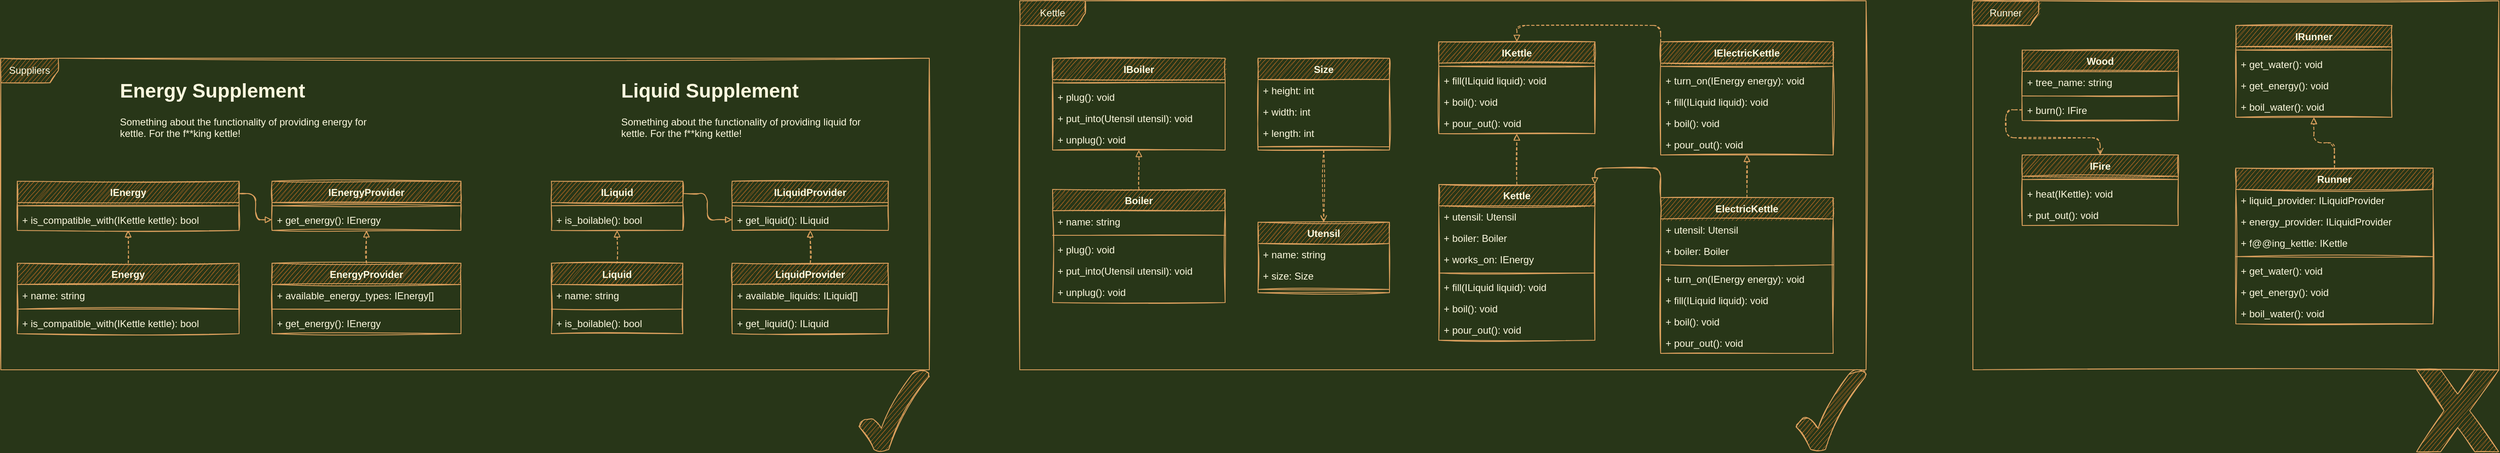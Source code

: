 <mxfile version="13.7.7" type="github">
  <diagram id="9NpFJGLWH6ZSChsD0-8V" name="Page-1">
    <mxGraphModel dx="2118" dy="505" grid="1" gridSize="10" guides="1" tooltips="1" connect="1" arrows="1" fold="1" page="0" pageScale="1" pageWidth="850" pageHeight="1100" background="#283618" math="0" shadow="0">
      <root>
        <mxCell id="0" />
        <mxCell id="1" parent="0" />
        <mxCell id="uak6YHH6Baw2Oy7Iajnl-18" value="Runner" style="shape=umlFrame;whiteSpace=wrap;html=1;strokeColor=#DDA15E;fillColor=#BC6C25;fontColor=#FEFAE0;width=80;height=30;sketch=1;" vertex="1" parent="1">
          <mxGeometry x="1440" y="200" width="640" height="450" as="geometry" />
        </mxCell>
        <mxCell id="uak6YHH6Baw2Oy7Iajnl-14" value="Kettle" style="shape=umlFrame;whiteSpace=wrap;html=1;strokeColor=#DDA15E;fillColor=#BC6C25;fontColor=#FEFAE0;width=80;height=30;sketch=1;" vertex="1" parent="1">
          <mxGeometry x="280" y="200" width="1030" height="450" as="geometry" />
        </mxCell>
        <mxCell id="uak6YHH6Baw2Oy7Iajnl-8" style="edgeStyle=orthogonalEdgeStyle;rounded=1;orthogonalLoop=1;jettySize=auto;html=1;exitX=0.5;exitY=1;exitDx=0;exitDy=0;entryX=0.5;entryY=0;entryDx=0;entryDy=0;strokeColor=#DDA15E;fillColor=#BC6C25;fontColor=#FEFAE0;dashed=1;labelBackgroundColor=#283618;sketch=1;endArrow=open;endFill=0;" edge="1" parent="1" source="nO9a0tfCNYz1xlJ2xIru-18" target="nO9a0tfCNYz1xlJ2xIru-14">
          <mxGeometry relative="1" as="geometry" />
        </mxCell>
        <mxCell id="nO9a0tfCNYz1xlJ2xIru-10" style="edgeStyle=orthogonalEdgeStyle;orthogonalLoop=1;jettySize=auto;html=1;entryX=0.5;entryY=1;entryDx=0;entryDy=0;entryPerimeter=0;dashed=1;endArrow=block;endFill=0;strokeColor=#DDA15E;fontColor=#FEFAE0;labelBackgroundColor=#283618;sketch=1;" parent="1" source="nO9a0tfCNYz1xlJ2xIru-6" target="nO9a0tfCNYz1xlJ2xIru-4" edge="1">
          <mxGeometry relative="1" as="geometry" />
        </mxCell>
        <mxCell id="nO9a0tfCNYz1xlJ2xIru-78" style="edgeStyle=orthogonalEdgeStyle;orthogonalLoop=1;jettySize=auto;html=1;exitX=0;exitY=0;exitDx=0;exitDy=0;entryX=0.5;entryY=0;entryDx=0;entryDy=0;strokeColor=#DDA15E;fillColor=#BC6C25;fontColor=#FEFAE0;endArrow=block;endFill=0;dashed=1;labelBackgroundColor=#283618;sketch=1;" parent="1" source="nO9a0tfCNYz1xlJ2xIru-38" target="nO9a0tfCNYz1xlJ2xIru-33" edge="1">
          <mxGeometry relative="1" as="geometry" />
        </mxCell>
        <mxCell id="nO9a0tfCNYz1xlJ2xIru-79" style="edgeStyle=orthogonalEdgeStyle;orthogonalLoop=1;jettySize=auto;html=1;entryX=0.5;entryY=1;entryDx=0;entryDy=0;dashed=1;endArrow=block;endFill=0;strokeColor=#DDA15E;fillColor=#BC6C25;fontColor=#FEFAE0;labelBackgroundColor=#283618;sketch=1;" parent="1" source="nO9a0tfCNYz1xlJ2xIru-63" target="nO9a0tfCNYz1xlJ2xIru-38" edge="1">
          <mxGeometry relative="1" as="geometry" />
        </mxCell>
        <mxCell id="nO9a0tfCNYz1xlJ2xIru-58" style="edgeStyle=orthogonalEdgeStyle;orthogonalLoop=1;jettySize=auto;html=1;entryX=0.5;entryY=1;entryDx=0;entryDy=0;endArrow=block;endFill=0;dashed=1;strokeColor=#DDA15E;fontColor=#FEFAE0;labelBackgroundColor=#283618;sketch=1;" parent="1" source="nO9a0tfCNYz1xlJ2xIru-50" target="nO9a0tfCNYz1xlJ2xIru-33" edge="1">
          <mxGeometry relative="1" as="geometry" />
        </mxCell>
        <mxCell id="nO9a0tfCNYz1xlJ2xIru-73" style="edgeStyle=orthogonalEdgeStyle;orthogonalLoop=1;jettySize=auto;html=1;exitX=0;exitY=0;exitDx=0;exitDy=0;entryX=1;entryY=0;entryDx=0;entryDy=0;endArrow=block;endFill=0;strokeColor=#DDA15E;fontColor=#FEFAE0;labelBackgroundColor=#283618;sketch=1;" parent="1" source="nO9a0tfCNYz1xlJ2xIru-63" target="nO9a0tfCNYz1xlJ2xIru-50" edge="1">
          <mxGeometry relative="1" as="geometry" />
        </mxCell>
        <mxCell id="uak6YHH6Baw2Oy7Iajnl-15" value="" style="verticalLabelPosition=bottom;verticalAlign=top;html=1;shape=mxgraph.basic.tick;strokeColor=#DDA15E;fillColor=#BC6C25;fontColor=#FEFAE0;sketch=1;" vertex="1" parent="1">
          <mxGeometry x="1225" y="650" width="85" height="100" as="geometry" />
        </mxCell>
        <mxCell id="uak6YHH6Baw2Oy7Iajnl-12" value="Suppliers" style="shape=umlFrame;whiteSpace=wrap;html=1;strokeColor=#DDA15E;fillColor=#BC6C25;fontColor=#FEFAE0;width=70;height=30;sketch=1;" vertex="1" parent="1">
          <mxGeometry x="-960" y="270" width="1130" height="380" as="geometry" />
        </mxCell>
        <mxCell id="hHnyY89mBTedC-fLoXgH-87" value="&lt;h1&gt;Energy Supplement&lt;br&gt;&lt;/h1&gt;&lt;p&gt;Something about the functionality of providing energy for kettle. For the f**king kettle!&lt;br&gt;&lt;/p&gt;" style="text;html=1;strokeColor=none;fillColor=none;spacing=5;spacingTop=-20;whiteSpace=wrap;overflow=hidden;fontColor=#FEFAE0;sketch=1;" parent="1" vertex="1">
          <mxGeometry x="-820" y="290" width="310" height="90" as="geometry" />
        </mxCell>
        <mxCell id="hHnyY89mBTedC-fLoXgH-69" value="IEnergy" style="swimlane;fontStyle=1;align=center;verticalAlign=top;childLayout=stackLayout;horizontal=1;startSize=26;horizontalStack=0;resizeParent=1;resizeParentMax=0;resizeLast=0;collapsible=1;marginBottom=0;fillColor=#BC6C25;strokeColor=#DDA15E;fontColor=#FEFAE0;sketch=1;" parent="1" vertex="1">
          <mxGeometry x="-940" y="420" width="270" height="60" as="geometry" />
        </mxCell>
        <mxCell id="hHnyY89mBTedC-fLoXgH-70" value="" style="line;strokeWidth=1;fillColor=none;align=left;verticalAlign=middle;spacingTop=-1;spacingLeft=3;spacingRight=3;rotatable=0;labelPosition=right;points=[];portConstraint=eastwest;strokeColor=#DDA15E;fontColor=#FEFAE0;labelBackgroundColor=#283618;sketch=1;" parent="hHnyY89mBTedC-fLoXgH-69" vertex="1">
          <mxGeometry y="26" width="270" height="8" as="geometry" />
        </mxCell>
        <mxCell id="hHnyY89mBTedC-fLoXgH-71" value="+ is_compatible_with(IKettle kettle): bool" style="text;strokeColor=none;fillColor=none;align=left;verticalAlign=top;spacingLeft=4;spacingRight=4;overflow=hidden;rotatable=0;points=[[0,0.5],[1,0.5]];portConstraint=eastwest;fontColor=#FEFAE0;sketch=1;" parent="hHnyY89mBTedC-fLoXgH-69" vertex="1">
          <mxGeometry y="34" width="270" height="26" as="geometry" />
        </mxCell>
        <mxCell id="hHnyY89mBTedC-fLoXgH-73" value="IEnergyProvider" style="swimlane;fontStyle=1;align=center;verticalAlign=top;childLayout=stackLayout;horizontal=1;startSize=26;horizontalStack=0;resizeParent=1;resizeParentMax=0;resizeLast=0;collapsible=1;marginBottom=0;fillColor=#BC6C25;strokeColor=#DDA15E;fontColor=#FEFAE0;sketch=1;" parent="1" vertex="1">
          <mxGeometry x="-630" y="420" width="230" height="60" as="geometry" />
        </mxCell>
        <mxCell id="hHnyY89mBTedC-fLoXgH-74" value="" style="line;strokeWidth=1;fillColor=none;align=left;verticalAlign=middle;spacingTop=-1;spacingLeft=3;spacingRight=3;rotatable=0;labelPosition=right;points=[];portConstraint=eastwest;strokeColor=#DDA15E;fontColor=#FEFAE0;labelBackgroundColor=#283618;sketch=1;" parent="hHnyY89mBTedC-fLoXgH-73" vertex="1">
          <mxGeometry y="26" width="230" height="8" as="geometry" />
        </mxCell>
        <mxCell id="hHnyY89mBTedC-fLoXgH-75" value="+ get_energy(): IEnergy" style="text;strokeColor=none;fillColor=none;align=left;verticalAlign=top;spacingLeft=4;spacingRight=4;overflow=hidden;rotatable=0;points=[[0,0.5],[1,0.5]];portConstraint=eastwest;fontColor=#FEFAE0;sketch=1;" parent="hHnyY89mBTedC-fLoXgH-73" vertex="1">
          <mxGeometry y="34" width="230" height="26" as="geometry" />
        </mxCell>
        <mxCell id="hHnyY89mBTedC-fLoXgH-72" style="edgeStyle=orthogonalEdgeStyle;orthogonalLoop=1;jettySize=auto;html=1;entryX=1;entryY=0.25;entryDx=0;entryDy=0;startArrow=block;startFill=0;endArrow=none;endFill=0;strokeColor=#DDA15E;fontColor=#FEFAE0;labelBackgroundColor=#283618;sketch=1;" parent="1" source="hHnyY89mBTedC-fLoXgH-75" target="hHnyY89mBTedC-fLoXgH-69" edge="1">
          <mxGeometry relative="1" as="geometry" />
        </mxCell>
        <mxCell id="hHnyY89mBTedC-fLoXgH-77" value="Energy" style="swimlane;fontStyle=1;align=center;verticalAlign=top;childLayout=stackLayout;horizontal=1;startSize=26;horizontalStack=0;resizeParent=1;resizeParentMax=0;resizeLast=0;collapsible=1;marginBottom=0;fillColor=#BC6C25;strokeColor=#DDA15E;fontColor=#FEFAE0;sketch=1;" parent="1" vertex="1">
          <mxGeometry x="-940" y="520" width="270" height="86" as="geometry" />
        </mxCell>
        <mxCell id="hHnyY89mBTedC-fLoXgH-78" value="+ name: string" style="text;strokeColor=none;fillColor=none;align=left;verticalAlign=top;spacingLeft=4;spacingRight=4;overflow=hidden;rotatable=0;points=[[0,0.5],[1,0.5]];portConstraint=eastwest;fontColor=#FEFAE0;sketch=1;" parent="hHnyY89mBTedC-fLoXgH-77" vertex="1">
          <mxGeometry y="26" width="270" height="26" as="geometry" />
        </mxCell>
        <mxCell id="hHnyY89mBTedC-fLoXgH-79" value="" style="line;strokeWidth=1;fillColor=none;align=left;verticalAlign=middle;spacingTop=-1;spacingLeft=3;spacingRight=3;rotatable=0;labelPosition=right;points=[];portConstraint=eastwest;strokeColor=#DDA15E;fontColor=#FEFAE0;labelBackgroundColor=#283618;sketch=1;" parent="hHnyY89mBTedC-fLoXgH-77" vertex="1">
          <mxGeometry y="52" width="270" height="8" as="geometry" />
        </mxCell>
        <mxCell id="hHnyY89mBTedC-fLoXgH-88" value="+ is_compatible_with(IKettle kettle): bool" style="text;strokeColor=none;fillColor=none;align=left;verticalAlign=top;spacingLeft=4;spacingRight=4;overflow=hidden;rotatable=0;points=[[0,0.5],[1,0.5]];portConstraint=eastwest;fontColor=#FEFAE0;sketch=1;" parent="hHnyY89mBTedC-fLoXgH-77" vertex="1">
          <mxGeometry y="60" width="270" height="26" as="geometry" />
        </mxCell>
        <mxCell id="hHnyY89mBTedC-fLoXgH-109" style="edgeStyle=orthogonalEdgeStyle;orthogonalLoop=1;jettySize=auto;html=1;dashed=1;startArrow=none;startFill=0;endArrow=block;endFill=0;strokeColor=#DDA15E;fontColor=#FEFAE0;labelBackgroundColor=#283618;sketch=1;" parent="1" source="hHnyY89mBTedC-fLoXgH-77" target="hHnyY89mBTedC-fLoXgH-69" edge="1">
          <mxGeometry relative="1" as="geometry" />
        </mxCell>
        <mxCell id="hHnyY89mBTedC-fLoXgH-82" value="EnergyProvider" style="swimlane;fontStyle=1;align=center;verticalAlign=top;childLayout=stackLayout;horizontal=1;startSize=26;horizontalStack=0;resizeParent=1;resizeParentMax=0;resizeLast=0;collapsible=1;marginBottom=0;fillColor=#BC6C25;strokeColor=#DDA15E;fontColor=#FEFAE0;sketch=1;" parent="1" vertex="1">
          <mxGeometry x="-630" y="520" width="230" height="86" as="geometry" />
        </mxCell>
        <mxCell id="hHnyY89mBTedC-fLoXgH-83" value="+ available_energy_types: IEnergy[]" style="text;strokeColor=none;fillColor=none;align=left;verticalAlign=top;spacingLeft=4;spacingRight=4;overflow=hidden;rotatable=0;points=[[0,0.5],[1,0.5]];portConstraint=eastwest;fontColor=#FEFAE0;sketch=1;" parent="hHnyY89mBTedC-fLoXgH-82" vertex="1">
          <mxGeometry y="26" width="230" height="26" as="geometry" />
        </mxCell>
        <mxCell id="hHnyY89mBTedC-fLoXgH-84" value="" style="line;strokeWidth=1;fillColor=none;align=left;verticalAlign=middle;spacingTop=-1;spacingLeft=3;spacingRight=3;rotatable=0;labelPosition=right;points=[];portConstraint=eastwest;strokeColor=#DDA15E;fontColor=#FEFAE0;labelBackgroundColor=#283618;sketch=1;" parent="hHnyY89mBTedC-fLoXgH-82" vertex="1">
          <mxGeometry y="52" width="230" height="8" as="geometry" />
        </mxCell>
        <mxCell id="hHnyY89mBTedC-fLoXgH-85" value="+ get_energy(): IEnergy" style="text;strokeColor=none;fillColor=none;align=left;verticalAlign=top;spacingLeft=4;spacingRight=4;overflow=hidden;rotatable=0;points=[[0,0.5],[1,0.5]];portConstraint=eastwest;fontColor=#FEFAE0;sketch=1;" parent="hHnyY89mBTedC-fLoXgH-82" vertex="1">
          <mxGeometry y="60" width="230" height="26" as="geometry" />
        </mxCell>
        <mxCell id="hHnyY89mBTedC-fLoXgH-50" value="ILiquid" style="swimlane;fontStyle=1;align=center;verticalAlign=top;childLayout=stackLayout;horizontal=1;startSize=26;horizontalStack=0;resizeParent=1;resizeParentMax=0;resizeLast=0;collapsible=1;marginBottom=0;fillColor=#BC6C25;strokeColor=#DDA15E;fontColor=#FEFAE0;sketch=1;" parent="1" vertex="1">
          <mxGeometry x="-290" y="420" width="160" height="60" as="geometry" />
        </mxCell>
        <mxCell id="hHnyY89mBTedC-fLoXgH-52" value="" style="line;strokeWidth=1;fillColor=none;align=left;verticalAlign=middle;spacingTop=-1;spacingLeft=3;spacingRight=3;rotatable=0;labelPosition=right;points=[];portConstraint=eastwest;strokeColor=#DDA15E;fontColor=#FEFAE0;labelBackgroundColor=#283618;sketch=1;" parent="hHnyY89mBTedC-fLoXgH-50" vertex="1">
          <mxGeometry y="26" width="160" height="8" as="geometry" />
        </mxCell>
        <mxCell id="hHnyY89mBTedC-fLoXgH-53" value="+ is_boilable(): bool" style="text;strokeColor=none;fillColor=none;align=left;verticalAlign=top;spacingLeft=4;spacingRight=4;overflow=hidden;rotatable=0;points=[[0,0.5],[1,0.5]];portConstraint=eastwest;fontColor=#FEFAE0;sketch=1;" parent="hHnyY89mBTedC-fLoXgH-50" vertex="1">
          <mxGeometry y="34" width="160" height="26" as="geometry" />
        </mxCell>
        <mxCell id="hHnyY89mBTedC-fLoXgH-54" style="edgeStyle=orthogonalEdgeStyle;orthogonalLoop=1;jettySize=auto;html=1;entryX=1;entryY=0.25;entryDx=0;entryDy=0;startArrow=block;startFill=0;endArrow=none;endFill=0;strokeColor=#DDA15E;fontColor=#FEFAE0;labelBackgroundColor=#283618;sketch=1;" parent="1" source="hHnyY89mBTedC-fLoXgH-47" target="hHnyY89mBTedC-fLoXgH-50" edge="1">
          <mxGeometry relative="1" as="geometry" />
        </mxCell>
        <mxCell id="hHnyY89mBTedC-fLoXgH-46" value="ILiquidProvider" style="swimlane;fontStyle=1;align=center;verticalAlign=top;childLayout=stackLayout;horizontal=1;startSize=26;horizontalStack=0;resizeParent=1;resizeParentMax=0;resizeLast=0;collapsible=1;marginBottom=0;fillColor=#BC6C25;strokeColor=#DDA15E;fontColor=#FEFAE0;sketch=1;" parent="1" vertex="1">
          <mxGeometry x="-70" y="420" width="190" height="60" as="geometry" />
        </mxCell>
        <mxCell id="hHnyY89mBTedC-fLoXgH-48" value="" style="line;strokeWidth=1;fillColor=none;align=left;verticalAlign=middle;spacingTop=-1;spacingLeft=3;spacingRight=3;rotatable=0;labelPosition=right;points=[];portConstraint=eastwest;strokeColor=#DDA15E;fontColor=#FEFAE0;labelBackgroundColor=#283618;sketch=1;" parent="hHnyY89mBTedC-fLoXgH-46" vertex="1">
          <mxGeometry y="26" width="190" height="8" as="geometry" />
        </mxCell>
        <mxCell id="hHnyY89mBTedC-fLoXgH-47" value="+ get_liquid(): ILiquid" style="text;strokeColor=none;fillColor=none;align=left;verticalAlign=top;spacingLeft=4;spacingRight=4;overflow=hidden;rotatable=0;points=[[0,0.5],[1,0.5]];portConstraint=eastwest;fontColor=#FEFAE0;sketch=1;" parent="hHnyY89mBTedC-fLoXgH-46" vertex="1">
          <mxGeometry y="34" width="190" height="26" as="geometry" />
        </mxCell>
        <mxCell id="hHnyY89mBTedC-fLoXgH-108" style="edgeStyle=orthogonalEdgeStyle;orthogonalLoop=1;jettySize=auto;html=1;dashed=1;startArrow=none;startFill=0;endArrow=block;endFill=0;strokeColor=#DDA15E;fontColor=#FEFAE0;labelBackgroundColor=#283618;sketch=1;" parent="1" source="hHnyY89mBTedC-fLoXgH-82" target="hHnyY89mBTedC-fLoXgH-73" edge="1">
          <mxGeometry relative="1" as="geometry" />
        </mxCell>
        <mxCell id="hHnyY89mBTedC-fLoXgH-60" style="edgeStyle=orthogonalEdgeStyle;orthogonalLoop=1;jettySize=auto;html=1;startArrow=block;startFill=0;endArrow=none;endFill=0;dashed=1;strokeColor=#DDA15E;fontColor=#FEFAE0;labelBackgroundColor=#283618;sketch=1;" parent="1" source="hHnyY89mBTedC-fLoXgH-50" target="hHnyY89mBTedC-fLoXgH-55" edge="1">
          <mxGeometry relative="1" as="geometry" />
        </mxCell>
        <mxCell id="hHnyY89mBTedC-fLoXgH-55" value="Liquid" style="swimlane;fontStyle=1;align=center;verticalAlign=top;childLayout=stackLayout;horizontal=1;startSize=26;horizontalStack=0;resizeParent=1;resizeParentMax=0;resizeLast=0;collapsible=1;marginBottom=0;fillColor=#BC6C25;strokeColor=#DDA15E;fontColor=#FEFAE0;sketch=1;" parent="1" vertex="1">
          <mxGeometry x="-290" y="520" width="160" height="86" as="geometry" />
        </mxCell>
        <mxCell id="hHnyY89mBTedC-fLoXgH-56" value="+ name: string" style="text;strokeColor=none;fillColor=none;align=left;verticalAlign=top;spacingLeft=4;spacingRight=4;overflow=hidden;rotatable=0;points=[[0,0.5],[1,0.5]];portConstraint=eastwest;fontColor=#FEFAE0;sketch=1;" parent="hHnyY89mBTedC-fLoXgH-55" vertex="1">
          <mxGeometry y="26" width="160" height="26" as="geometry" />
        </mxCell>
        <mxCell id="hHnyY89mBTedC-fLoXgH-57" value="" style="line;strokeWidth=1;fillColor=none;align=left;verticalAlign=middle;spacingTop=-1;spacingLeft=3;spacingRight=3;rotatable=0;labelPosition=right;points=[];portConstraint=eastwest;strokeColor=#DDA15E;fontColor=#FEFAE0;labelBackgroundColor=#283618;sketch=1;" parent="hHnyY89mBTedC-fLoXgH-55" vertex="1">
          <mxGeometry y="52" width="160" height="8" as="geometry" />
        </mxCell>
        <mxCell id="hHnyY89mBTedC-fLoXgH-59" value="+ is_boilable(): bool" style="text;strokeColor=none;fillColor=none;align=left;verticalAlign=top;spacingLeft=4;spacingRight=4;overflow=hidden;rotatable=0;points=[[0,0.5],[1,0.5]];portConstraint=eastwest;fontColor=#FEFAE0;sketch=1;" parent="hHnyY89mBTedC-fLoXgH-55" vertex="1">
          <mxGeometry y="60" width="160" height="26" as="geometry" />
        </mxCell>
        <mxCell id="hHnyY89mBTedC-fLoXgH-61" value="LiquidProvider" style="swimlane;fontStyle=1;align=center;verticalAlign=top;childLayout=stackLayout;horizontal=1;startSize=26;horizontalStack=0;resizeParent=1;resizeParentMax=0;resizeLast=0;collapsible=1;marginBottom=0;fillColor=#BC6C25;strokeColor=#DDA15E;fontColor=#FEFAE0;sketch=1;" parent="1" vertex="1">
          <mxGeometry x="-70" y="520" width="190" height="86" as="geometry" />
        </mxCell>
        <mxCell id="hHnyY89mBTedC-fLoXgH-62" value="+ available_liquids: ILiquid[]" style="text;strokeColor=none;fillColor=none;align=left;verticalAlign=top;spacingLeft=4;spacingRight=4;overflow=hidden;rotatable=0;points=[[0,0.5],[1,0.5]];portConstraint=eastwest;fontColor=#FEFAE0;sketch=1;" parent="hHnyY89mBTedC-fLoXgH-61" vertex="1">
          <mxGeometry y="26" width="190" height="26" as="geometry" />
        </mxCell>
        <mxCell id="hHnyY89mBTedC-fLoXgH-63" value="" style="line;strokeWidth=1;fillColor=none;align=left;verticalAlign=middle;spacingTop=-1;spacingLeft=3;spacingRight=3;rotatable=0;labelPosition=right;points=[];portConstraint=eastwest;strokeColor=#DDA15E;fontColor=#FEFAE0;labelBackgroundColor=#283618;sketch=1;" parent="hHnyY89mBTedC-fLoXgH-61" vertex="1">
          <mxGeometry y="52" width="190" height="8" as="geometry" />
        </mxCell>
        <mxCell id="hHnyY89mBTedC-fLoXgH-65" value="+ get_liquid(): ILiquid" style="text;strokeColor=none;fillColor=none;align=left;verticalAlign=top;spacingLeft=4;spacingRight=4;overflow=hidden;rotatable=0;points=[[0,0.5],[1,0.5]];portConstraint=eastwest;fontColor=#FEFAE0;sketch=1;" parent="hHnyY89mBTedC-fLoXgH-61" vertex="1">
          <mxGeometry y="60" width="190" height="26" as="geometry" />
        </mxCell>
        <mxCell id="hHnyY89mBTedC-fLoXgH-68" value="&lt;h1&gt;Liquid Supplement&lt;br&gt;&lt;/h1&gt;&lt;p&gt;Something about the functionality of providing liquid for kettle. For the f**king kettle!&lt;br&gt;&lt;/p&gt;" style="text;html=1;strokeColor=none;fillColor=none;spacing=5;spacingTop=-20;whiteSpace=wrap;overflow=hidden;fontColor=#FEFAE0;sketch=1;" parent="1" vertex="1">
          <mxGeometry x="-210" y="290" width="310" height="90" as="geometry" />
        </mxCell>
        <mxCell id="uak6YHH6Baw2Oy7Iajnl-11" value="" style="verticalLabelPosition=bottom;verticalAlign=top;html=1;shape=mxgraph.basic.tick;strokeColor=#DDA15E;fillColor=#BC6C25;fontColor=#FEFAE0;sketch=1;" vertex="1" parent="1">
          <mxGeometry x="85" y="650" width="85" height="100" as="geometry" />
        </mxCell>
        <mxCell id="hHnyY89mBTedC-fLoXgH-105" style="edgeStyle=orthogonalEdgeStyle;orthogonalLoop=1;jettySize=auto;html=1;startArrow=none;startFill=0;endArrow=block;endFill=0;dashed=1;strokeColor=#DDA15E;fontColor=#FEFAE0;labelBackgroundColor=#283618;sketch=1;" parent="1" source="hHnyY89mBTedC-fLoXgH-61" target="hHnyY89mBTedC-fLoXgH-46" edge="1">
          <mxGeometry relative="1" as="geometry" />
        </mxCell>
        <mxCell id="nO9a0tfCNYz1xlJ2xIru-18" value="Size" style="swimlane;fontStyle=1;align=center;verticalAlign=top;childLayout=stackLayout;horizontal=1;startSize=26;horizontalStack=0;resizeParent=1;resizeParentMax=0;resizeLast=0;collapsible=1;marginBottom=0;fillColor=#BC6C25;strokeColor=#DDA15E;fontColor=#FEFAE0;sketch=1;" parent="1" vertex="1">
          <mxGeometry x="570" y="270" width="160" height="112" as="geometry" />
        </mxCell>
        <mxCell id="nO9a0tfCNYz1xlJ2xIru-22" value="+ height: int" style="text;strokeColor=none;fillColor=none;align=left;verticalAlign=top;spacingLeft=4;spacingRight=4;overflow=hidden;rotatable=0;points=[[0,0.5],[1,0.5]];portConstraint=eastwest;fontColor=#FEFAE0;sketch=1;" parent="nO9a0tfCNYz1xlJ2xIru-18" vertex="1">
          <mxGeometry y="26" width="160" height="26" as="geometry" />
        </mxCell>
        <mxCell id="nO9a0tfCNYz1xlJ2xIru-23" value="+ width: int" style="text;strokeColor=none;fillColor=none;align=left;verticalAlign=top;spacingLeft=4;spacingRight=4;overflow=hidden;rotatable=0;points=[[0,0.5],[1,0.5]];portConstraint=eastwest;fontColor=#FEFAE0;sketch=1;" parent="nO9a0tfCNYz1xlJ2xIru-18" vertex="1">
          <mxGeometry y="52" width="160" height="26" as="geometry" />
        </mxCell>
        <mxCell id="nO9a0tfCNYz1xlJ2xIru-19" value="+ length: int" style="text;strokeColor=none;fillColor=none;align=left;verticalAlign=top;spacingLeft=4;spacingRight=4;overflow=hidden;rotatable=0;points=[[0,0.5],[1,0.5]];portConstraint=eastwest;fontColor=#FEFAE0;sketch=1;" parent="nO9a0tfCNYz1xlJ2xIru-18" vertex="1">
          <mxGeometry y="78" width="160" height="26" as="geometry" />
        </mxCell>
        <mxCell id="nO9a0tfCNYz1xlJ2xIru-20" value="" style="line;strokeWidth=1;fillColor=none;align=left;verticalAlign=middle;spacingTop=-1;spacingLeft=3;spacingRight=3;rotatable=0;labelPosition=right;points=[];portConstraint=eastwest;strokeColor=#DDA15E;fontColor=#FEFAE0;labelBackgroundColor=#283618;sketch=1;" parent="nO9a0tfCNYz1xlJ2xIru-18" vertex="1">
          <mxGeometry y="104" width="160" height="8" as="geometry" />
        </mxCell>
        <mxCell id="nO9a0tfCNYz1xlJ2xIru-1" value="IBoiler" style="swimlane;fontStyle=1;align=center;verticalAlign=top;childLayout=stackLayout;horizontal=1;startSize=26;horizontalStack=0;resizeParent=1;resizeParentMax=0;resizeLast=0;collapsible=1;marginBottom=0;fillColor=#BC6C25;strokeColor=#DDA15E;fontColor=#FEFAE0;sketch=1;" parent="1" vertex="1">
          <mxGeometry x="320" y="270" width="210.0" height="112" as="geometry" />
        </mxCell>
        <mxCell id="nO9a0tfCNYz1xlJ2xIru-3" value="" style="line;strokeWidth=1;fillColor=none;align=left;verticalAlign=middle;spacingTop=-1;spacingLeft=3;spacingRight=3;rotatable=0;labelPosition=right;points=[];portConstraint=eastwest;strokeColor=#DDA15E;fontColor=#FEFAE0;labelBackgroundColor=#283618;sketch=1;" parent="nO9a0tfCNYz1xlJ2xIru-1" vertex="1">
          <mxGeometry y="26" width="210.0" height="8" as="geometry" />
        </mxCell>
        <mxCell id="nO9a0tfCNYz1xlJ2xIru-44" value="+ plug(): void" style="text;strokeColor=none;fillColor=none;align=left;verticalAlign=top;spacingLeft=4;spacingRight=4;overflow=hidden;rotatable=0;points=[[0,0.5],[1,0.5]];portConstraint=eastwest;fontColor=#FEFAE0;sketch=1;" parent="nO9a0tfCNYz1xlJ2xIru-1" vertex="1">
          <mxGeometry y="34" width="210.0" height="26" as="geometry" />
        </mxCell>
        <mxCell id="nO9a0tfCNYz1xlJ2xIru-27" value="+ put_into(Utensil utensil): void" style="text;strokeColor=none;fillColor=none;align=left;verticalAlign=top;spacingLeft=4;spacingRight=4;overflow=hidden;rotatable=0;points=[[0,0.5],[1,0.5]];portConstraint=eastwest;fontColor=#FEFAE0;sketch=1;" parent="nO9a0tfCNYz1xlJ2xIru-1" vertex="1">
          <mxGeometry y="60" width="210.0" height="26" as="geometry" />
        </mxCell>
        <mxCell id="nO9a0tfCNYz1xlJ2xIru-4" value="+ unplug(): void" style="text;strokeColor=none;fillColor=none;align=left;verticalAlign=top;spacingLeft=4;spacingRight=4;overflow=hidden;rotatable=0;points=[[0,0.5],[1,0.5]];portConstraint=eastwest;fontColor=#FEFAE0;sketch=1;" parent="nO9a0tfCNYz1xlJ2xIru-1" vertex="1">
          <mxGeometry y="86" width="210.0" height="26" as="geometry" />
        </mxCell>
        <mxCell id="nO9a0tfCNYz1xlJ2xIru-6" value="Boiler" style="swimlane;fontStyle=1;align=center;verticalAlign=top;childLayout=stackLayout;horizontal=1;startSize=26;horizontalStack=0;resizeParent=1;resizeParentMax=0;resizeLast=0;collapsible=1;marginBottom=0;fillColor=#BC6C25;strokeColor=#DDA15E;fontColor=#FEFAE0;sketch=1;" parent="1" vertex="1">
          <mxGeometry x="320" y="430" width="210.0" height="138" as="geometry" />
        </mxCell>
        <mxCell id="nO9a0tfCNYz1xlJ2xIru-11" value="+ name: string" style="text;strokeColor=none;fillColor=none;align=left;verticalAlign=top;spacingLeft=4;spacingRight=4;overflow=hidden;rotatable=0;points=[[0,0.5],[1,0.5]];portConstraint=eastwest;fontColor=#FEFAE0;sketch=1;" parent="nO9a0tfCNYz1xlJ2xIru-6" vertex="1">
          <mxGeometry y="26" width="210.0" height="26" as="geometry" />
        </mxCell>
        <mxCell id="nO9a0tfCNYz1xlJ2xIru-8" value="" style="line;strokeWidth=1;fillColor=none;align=left;verticalAlign=middle;spacingTop=-1;spacingLeft=3;spacingRight=3;rotatable=0;labelPosition=right;points=[];portConstraint=eastwest;strokeColor=#DDA15E;fontColor=#FEFAE0;labelBackgroundColor=#283618;sketch=1;" parent="nO9a0tfCNYz1xlJ2xIru-6" vertex="1">
          <mxGeometry y="52" width="210.0" height="8" as="geometry" />
        </mxCell>
        <mxCell id="nO9a0tfCNYz1xlJ2xIru-31" value="+ plug(): void" style="text;strokeColor=none;fillColor=none;align=left;verticalAlign=top;spacingLeft=4;spacingRight=4;overflow=hidden;rotatable=0;points=[[0,0.5],[1,0.5]];portConstraint=eastwest;fontColor=#FEFAE0;sketch=1;" parent="nO9a0tfCNYz1xlJ2xIru-6" vertex="1">
          <mxGeometry y="60" width="210.0" height="26" as="geometry" />
        </mxCell>
        <mxCell id="nO9a0tfCNYz1xlJ2xIru-45" value="+ put_into(Utensil utensil): void" style="text;strokeColor=none;fillColor=none;align=left;verticalAlign=top;spacingLeft=4;spacingRight=4;overflow=hidden;rotatable=0;points=[[0,0.5],[1,0.5]];portConstraint=eastwest;fontColor=#FEFAE0;sketch=1;" parent="nO9a0tfCNYz1xlJ2xIru-6" vertex="1">
          <mxGeometry y="86" width="210.0" height="26" as="geometry" />
        </mxCell>
        <mxCell id="nO9a0tfCNYz1xlJ2xIru-30" value="+ unplug(): void" style="text;strokeColor=none;fillColor=none;align=left;verticalAlign=top;spacingLeft=4;spacingRight=4;overflow=hidden;rotatable=0;points=[[0,0.5],[1,0.5]];portConstraint=eastwest;fontColor=#FEFAE0;sketch=1;" parent="nO9a0tfCNYz1xlJ2xIru-6" vertex="1">
          <mxGeometry y="112" width="210.0" height="26" as="geometry" />
        </mxCell>
        <mxCell id="nO9a0tfCNYz1xlJ2xIru-33" value="IKettle" style="swimlane;fontStyle=1;align=center;verticalAlign=top;childLayout=stackLayout;horizontal=1;startSize=26;horizontalStack=0;resizeParent=1;resizeParentMax=0;resizeLast=0;collapsible=1;marginBottom=0;fillColor=#BC6C25;strokeColor=#DDA15E;fontColor=#FEFAE0;sketch=1;" parent="1" vertex="1">
          <mxGeometry x="790" y="250" width="190" height="112" as="geometry" />
        </mxCell>
        <mxCell id="nO9a0tfCNYz1xlJ2xIru-35" value="" style="line;strokeWidth=1;fillColor=none;align=left;verticalAlign=middle;spacingTop=-1;spacingLeft=3;spacingRight=3;rotatable=0;labelPosition=right;points=[];portConstraint=eastwest;strokeColor=#DDA15E;fontColor=#FEFAE0;labelBackgroundColor=#283618;sketch=1;" parent="nO9a0tfCNYz1xlJ2xIru-33" vertex="1">
          <mxGeometry y="26" width="190" height="8" as="geometry" />
        </mxCell>
        <mxCell id="nO9a0tfCNYz1xlJ2xIru-37" value="+ fill(ILiquid liquid): void" style="text;strokeColor=none;fillColor=none;align=left;verticalAlign=top;spacingLeft=4;spacingRight=4;overflow=hidden;rotatable=0;points=[[0,0.5],[1,0.5]];portConstraint=eastwest;fontColor=#FEFAE0;sketch=1;" parent="nO9a0tfCNYz1xlJ2xIru-33" vertex="1">
          <mxGeometry y="34" width="190" height="26" as="geometry" />
        </mxCell>
        <mxCell id="nO9a0tfCNYz1xlJ2xIru-36" value="+ boil(): void" style="text;strokeColor=none;fillColor=none;align=left;verticalAlign=top;spacingLeft=4;spacingRight=4;overflow=hidden;rotatable=0;points=[[0,0.5],[1,0.5]];portConstraint=eastwest;fontColor=#FEFAE0;sketch=1;" parent="nO9a0tfCNYz1xlJ2xIru-33" vertex="1">
          <mxGeometry y="60" width="190" height="26" as="geometry" />
        </mxCell>
        <mxCell id="nO9a0tfCNYz1xlJ2xIru-59" value="+ pour_out(): void" style="text;strokeColor=none;fillColor=none;align=left;verticalAlign=top;spacingLeft=4;spacingRight=4;overflow=hidden;rotatable=0;points=[[0,0.5],[1,0.5]];portConstraint=eastwest;fontColor=#FEFAE0;sketch=1;" parent="nO9a0tfCNYz1xlJ2xIru-33" vertex="1">
          <mxGeometry y="86" width="190" height="26" as="geometry" />
        </mxCell>
        <mxCell id="nO9a0tfCNYz1xlJ2xIru-38" value="IElectricKettle" style="swimlane;fontStyle=1;align=center;verticalAlign=top;childLayout=stackLayout;horizontal=1;startSize=26;horizontalStack=0;resizeParent=1;resizeParentMax=0;resizeLast=0;collapsible=1;marginBottom=0;fillColor=#BC6C25;strokeColor=#DDA15E;fontColor=#FEFAE0;sketch=1;" parent="1" vertex="1">
          <mxGeometry x="1060" y="250" width="210" height="138" as="geometry" />
        </mxCell>
        <mxCell id="nO9a0tfCNYz1xlJ2xIru-39" value="" style="line;strokeWidth=1;fillColor=none;align=left;verticalAlign=middle;spacingTop=-1;spacingLeft=3;spacingRight=3;rotatable=0;labelPosition=right;points=[];portConstraint=eastwest;strokeColor=#DDA15E;fontColor=#FEFAE0;labelBackgroundColor=#283618;sketch=1;" parent="nO9a0tfCNYz1xlJ2xIru-38" vertex="1">
          <mxGeometry y="26" width="210" height="8" as="geometry" />
        </mxCell>
        <mxCell id="nO9a0tfCNYz1xlJ2xIru-40" value="+ turn_on(IEnergy energy): void" style="text;strokeColor=none;fillColor=none;align=left;verticalAlign=top;spacingLeft=4;spacingRight=4;overflow=hidden;rotatable=0;points=[[0,0.5],[1,0.5]];portConstraint=eastwest;fontColor=#FEFAE0;sketch=1;" parent="nO9a0tfCNYz1xlJ2xIru-38" vertex="1">
          <mxGeometry y="34" width="210" height="26" as="geometry" />
        </mxCell>
        <mxCell id="nO9a0tfCNYz1xlJ2xIru-43" value="+ fill(ILiquid liquid): void" style="text;strokeColor=none;fillColor=none;align=left;verticalAlign=top;spacingLeft=4;spacingRight=4;overflow=hidden;rotatable=0;points=[[0,0.5],[1,0.5]];portConstraint=eastwest;fontColor=#FEFAE0;sketch=1;" parent="nO9a0tfCNYz1xlJ2xIru-38" vertex="1">
          <mxGeometry y="60" width="210" height="26" as="geometry" />
        </mxCell>
        <mxCell id="nO9a0tfCNYz1xlJ2xIru-41" value="+ boil(): void" style="text;strokeColor=none;fillColor=none;align=left;verticalAlign=top;spacingLeft=4;spacingRight=4;overflow=hidden;rotatable=0;points=[[0,0.5],[1,0.5]];portConstraint=eastwest;fontColor=#FEFAE0;sketch=1;" parent="nO9a0tfCNYz1xlJ2xIru-38" vertex="1">
          <mxGeometry y="86" width="210" height="26" as="geometry" />
        </mxCell>
        <mxCell id="nO9a0tfCNYz1xlJ2xIru-42" value="+ pour_out(): void" style="text;strokeColor=none;fillColor=none;align=left;verticalAlign=top;spacingLeft=4;spacingRight=4;overflow=hidden;rotatable=0;points=[[0,0.5],[1,0.5]];portConstraint=eastwest;fontColor=#FEFAE0;sketch=1;" parent="nO9a0tfCNYz1xlJ2xIru-38" vertex="1">
          <mxGeometry y="112" width="210" height="26" as="geometry" />
        </mxCell>
        <mxCell id="nO9a0tfCNYz1xlJ2xIru-63" value="ElectricKettle" style="swimlane;fontStyle=1;align=center;verticalAlign=top;childLayout=stackLayout;horizontal=1;startSize=26;horizontalStack=0;resizeParent=1;resizeParentMax=0;resizeLast=0;collapsible=1;marginBottom=0;fillColor=#BC6C25;strokeColor=#DDA15E;fontColor=#FEFAE0;sketch=1;" parent="1" vertex="1">
          <mxGeometry x="1060" y="440" width="210" height="190" as="geometry" />
        </mxCell>
        <mxCell id="nO9a0tfCNYz1xlJ2xIru-69" value="+ utensil: Utensil" style="text;strokeColor=none;fillColor=none;align=left;verticalAlign=top;spacingLeft=4;spacingRight=4;overflow=hidden;rotatable=0;points=[[0,0.5],[1,0.5]];portConstraint=eastwest;fontColor=#FEFAE0;sketch=1;" parent="nO9a0tfCNYz1xlJ2xIru-63" vertex="1">
          <mxGeometry y="26" width="210" height="26" as="geometry" />
        </mxCell>
        <mxCell id="nO9a0tfCNYz1xlJ2xIru-70" value="+ boiler: Boiler" style="text;strokeColor=none;fillColor=none;align=left;verticalAlign=top;spacingLeft=4;spacingRight=4;overflow=hidden;rotatable=0;points=[[0,0.5],[1,0.5]];portConstraint=eastwest;fontColor=#FEFAE0;sketch=1;" parent="nO9a0tfCNYz1xlJ2xIru-63" vertex="1">
          <mxGeometry y="52" width="210" height="26" as="geometry" />
        </mxCell>
        <mxCell id="nO9a0tfCNYz1xlJ2xIru-64" value="" style="line;strokeWidth=1;fillColor=none;align=left;verticalAlign=middle;spacingTop=-1;spacingLeft=3;spacingRight=3;rotatable=0;labelPosition=right;points=[];portConstraint=eastwest;strokeColor=#DDA15E;fontColor=#FEFAE0;labelBackgroundColor=#283618;sketch=1;" parent="nO9a0tfCNYz1xlJ2xIru-63" vertex="1">
          <mxGeometry y="78" width="210" height="8" as="geometry" />
        </mxCell>
        <mxCell id="nO9a0tfCNYz1xlJ2xIru-65" value="+ turn_on(IEnergy energy): void" style="text;strokeColor=none;fillColor=none;align=left;verticalAlign=top;spacingLeft=4;spacingRight=4;overflow=hidden;rotatable=0;points=[[0,0.5],[1,0.5]];portConstraint=eastwest;fontColor=#FEFAE0;sketch=1;" parent="nO9a0tfCNYz1xlJ2xIru-63" vertex="1">
          <mxGeometry y="86" width="210" height="26" as="geometry" />
        </mxCell>
        <mxCell id="nO9a0tfCNYz1xlJ2xIru-68" value="+ fill(ILiquid liquid): void" style="text;strokeColor=none;fillColor=none;align=left;verticalAlign=top;spacingLeft=4;spacingRight=4;overflow=hidden;rotatable=0;points=[[0,0.5],[1,0.5]];portConstraint=eastwest;fontColor=#FEFAE0;sketch=1;" parent="nO9a0tfCNYz1xlJ2xIru-63" vertex="1">
          <mxGeometry y="112" width="210" height="26" as="geometry" />
        </mxCell>
        <mxCell id="nO9a0tfCNYz1xlJ2xIru-66" value="+ boil(): void" style="text;strokeColor=none;fillColor=none;align=left;verticalAlign=top;spacingLeft=4;spacingRight=4;overflow=hidden;rotatable=0;points=[[0,0.5],[1,0.5]];portConstraint=eastwest;fontColor=#FEFAE0;sketch=1;" parent="nO9a0tfCNYz1xlJ2xIru-63" vertex="1">
          <mxGeometry y="138" width="210" height="26" as="geometry" />
        </mxCell>
        <mxCell id="nO9a0tfCNYz1xlJ2xIru-67" value="+ pour_out(): void" style="text;strokeColor=none;fillColor=none;align=left;verticalAlign=top;spacingLeft=4;spacingRight=4;overflow=hidden;rotatable=0;points=[[0,0.5],[1,0.5]];portConstraint=eastwest;fontColor=#FEFAE0;sketch=1;" parent="nO9a0tfCNYz1xlJ2xIru-63" vertex="1">
          <mxGeometry y="164" width="210" height="26" as="geometry" />
        </mxCell>
        <mxCell id="nO9a0tfCNYz1xlJ2xIru-50" value="Kettle" style="swimlane;fontStyle=1;align=center;verticalAlign=top;childLayout=stackLayout;horizontal=1;startSize=26;horizontalStack=0;resizeParent=1;resizeParentMax=0;resizeLast=0;collapsible=1;marginBottom=0;fillColor=#BC6C25;strokeColor=#DDA15E;fontColor=#FEFAE0;sketch=1;" parent="1" vertex="1">
          <mxGeometry x="790" y="424" width="190" height="190" as="geometry" />
        </mxCell>
        <mxCell id="nO9a0tfCNYz1xlJ2xIru-62" value="+ utensil: Utensil" style="text;strokeColor=none;fillColor=none;align=left;verticalAlign=top;spacingLeft=4;spacingRight=4;overflow=hidden;rotatable=0;points=[[0,0.5],[1,0.5]];portConstraint=eastwest;fontColor=#FEFAE0;sketch=1;" parent="nO9a0tfCNYz1xlJ2xIru-50" vertex="1">
          <mxGeometry y="26" width="190" height="26" as="geometry" />
        </mxCell>
        <mxCell id="nO9a0tfCNYz1xlJ2xIru-61" value="+ boiler: Boiler" style="text;strokeColor=none;fillColor=none;align=left;verticalAlign=top;spacingLeft=4;spacingRight=4;overflow=hidden;rotatable=0;points=[[0,0.5],[1,0.5]];portConstraint=eastwest;fontColor=#FEFAE0;sketch=1;" parent="nO9a0tfCNYz1xlJ2xIru-50" vertex="1">
          <mxGeometry y="52" width="190" height="26" as="geometry" />
        </mxCell>
        <mxCell id="nO9a0tfCNYz1xlJ2xIru-51" value="+ works_on: IEnergy" style="text;strokeColor=none;fillColor=none;align=left;verticalAlign=top;spacingLeft=4;spacingRight=4;overflow=hidden;rotatable=0;points=[[0,0.5],[1,0.5]];portConstraint=eastwest;fontColor=#FEFAE0;sketch=1;" parent="nO9a0tfCNYz1xlJ2xIru-50" vertex="1">
          <mxGeometry y="78" width="190" height="26" as="geometry" />
        </mxCell>
        <mxCell id="nO9a0tfCNYz1xlJ2xIru-52" value="" style="line;strokeWidth=1;fillColor=none;align=left;verticalAlign=middle;spacingTop=-1;spacingLeft=3;spacingRight=3;rotatable=0;labelPosition=right;points=[];portConstraint=eastwest;strokeColor=#DDA15E;fontColor=#FEFAE0;labelBackgroundColor=#283618;sketch=1;" parent="nO9a0tfCNYz1xlJ2xIru-50" vertex="1">
          <mxGeometry y="104" width="190" height="8" as="geometry" />
        </mxCell>
        <mxCell id="nO9a0tfCNYz1xlJ2xIru-54" value="+ fill(ILiquid liquid): void" style="text;strokeColor=none;fillColor=none;align=left;verticalAlign=top;spacingLeft=4;spacingRight=4;overflow=hidden;rotatable=0;points=[[0,0.5],[1,0.5]];portConstraint=eastwest;fontColor=#FEFAE0;sketch=1;" parent="nO9a0tfCNYz1xlJ2xIru-50" vertex="1">
          <mxGeometry y="112" width="190" height="26" as="geometry" />
        </mxCell>
        <mxCell id="nO9a0tfCNYz1xlJ2xIru-60" value="+ boil(): void" style="text;strokeColor=none;fillColor=none;align=left;verticalAlign=top;spacingLeft=4;spacingRight=4;overflow=hidden;rotatable=0;points=[[0,0.5],[1,0.5]];portConstraint=eastwest;fontColor=#FEFAE0;sketch=1;" parent="nO9a0tfCNYz1xlJ2xIru-50" vertex="1">
          <mxGeometry y="138" width="190" height="26" as="geometry" />
        </mxCell>
        <mxCell id="nO9a0tfCNYz1xlJ2xIru-55" value="+ pour_out(): void" style="text;strokeColor=none;fillColor=none;align=left;verticalAlign=top;spacingLeft=4;spacingRight=4;overflow=hidden;rotatable=0;points=[[0,0.5],[1,0.5]];portConstraint=eastwest;fontColor=#FEFAE0;sketch=1;" parent="nO9a0tfCNYz1xlJ2xIru-50" vertex="1">
          <mxGeometry y="164" width="190" height="26" as="geometry" />
        </mxCell>
        <mxCell id="nO9a0tfCNYz1xlJ2xIru-14" value="Utensil" style="swimlane;fontStyle=1;align=center;verticalAlign=top;childLayout=stackLayout;horizontal=1;startSize=26;horizontalStack=0;resizeParent=1;resizeParentMax=0;resizeLast=0;collapsible=1;marginBottom=0;fillColor=#BC6C25;strokeColor=#DDA15E;fontColor=#FEFAE0;sketch=1;" parent="1" vertex="1">
          <mxGeometry x="570" y="470" width="160" height="86" as="geometry" />
        </mxCell>
        <mxCell id="nO9a0tfCNYz1xlJ2xIru-15" value="+ name: string" style="text;strokeColor=none;fillColor=none;align=left;verticalAlign=top;spacingLeft=4;spacingRight=4;overflow=hidden;rotatable=0;points=[[0,0.5],[1,0.5]];portConstraint=eastwest;fontColor=#FEFAE0;sketch=1;" parent="nO9a0tfCNYz1xlJ2xIru-14" vertex="1">
          <mxGeometry y="26" width="160" height="26" as="geometry" />
        </mxCell>
        <mxCell id="nO9a0tfCNYz1xlJ2xIru-26" value="+ size: Size" style="text;strokeColor=none;fillColor=none;align=left;verticalAlign=top;spacingLeft=4;spacingRight=4;overflow=hidden;rotatable=0;points=[[0,0.5],[1,0.5]];portConstraint=eastwest;fontColor=#FEFAE0;sketch=1;" parent="nO9a0tfCNYz1xlJ2xIru-14" vertex="1">
          <mxGeometry y="52" width="160" height="26" as="geometry" />
        </mxCell>
        <mxCell id="nO9a0tfCNYz1xlJ2xIru-16" value="" style="line;strokeWidth=1;fillColor=none;align=left;verticalAlign=middle;spacingTop=-1;spacingLeft=3;spacingRight=3;rotatable=0;labelPosition=right;points=[];portConstraint=eastwest;strokeColor=#DDA15E;fontColor=#FEFAE0;labelBackgroundColor=#283618;sketch=1;" parent="nO9a0tfCNYz1xlJ2xIru-14" vertex="1">
          <mxGeometry y="78" width="160" height="8" as="geometry" />
        </mxCell>
        <mxCell id="uak6YHH6Baw2Oy7Iajnl-19" value="" style="verticalLabelPosition=bottom;verticalAlign=top;html=1;shape=mxgraph.basic.x;rounded=0;strokeColor=#DDA15E;fillColor=#BC6C25;fontColor=#FEFAE0;sketch=1;" vertex="1" parent="1">
          <mxGeometry x="1980" y="650" width="100" height="100" as="geometry" />
        </mxCell>
        <mxCell id="uak6YHH6Baw2Oy7Iajnl-38" style="edgeStyle=orthogonalEdgeStyle;curved=0;rounded=1;sketch=1;orthogonalLoop=1;jettySize=auto;html=1;entryX=0.5;entryY=0;entryDx=0;entryDy=0;strokeColor=#DDA15E;fillColor=#BC6C25;fontColor=#FFFFFF;dashed=1;endArrow=open;endFill=0;" edge="1" parent="1" source="uak6YHH6Baw2Oy7Iajnl-30" target="uak6YHH6Baw2Oy7Iajnl-32">
          <mxGeometry relative="1" as="geometry" />
        </mxCell>
        <mxCell id="uak6YHH6Baw2Oy7Iajnl-24" value="Wood" style="swimlane;fontStyle=1;align=center;verticalAlign=top;childLayout=stackLayout;horizontal=1;startSize=26;horizontalStack=0;resizeParent=1;resizeParentMax=0;resizeLast=0;collapsible=1;marginBottom=0;fillColor=#BC6C25;strokeColor=#DDA15E;fontColor=#FEFAE0;sketch=1;" vertex="1" parent="1">
          <mxGeometry x="1500" y="260" width="190" height="86" as="geometry" />
        </mxCell>
        <mxCell id="uak6YHH6Baw2Oy7Iajnl-25" value="+ tree_name: string" style="text;strokeColor=none;fillColor=none;align=left;verticalAlign=top;spacingLeft=4;spacingRight=4;overflow=hidden;rotatable=0;points=[[0,0.5],[1,0.5]];portConstraint=eastwest;fontColor=#FEFAE0;sketch=1;" vertex="1" parent="uak6YHH6Baw2Oy7Iajnl-24">
          <mxGeometry y="26" width="190" height="26" as="geometry" />
        </mxCell>
        <mxCell id="uak6YHH6Baw2Oy7Iajnl-28" value="" style="line;strokeWidth=1;fillColor=none;align=left;verticalAlign=middle;spacingTop=-1;spacingLeft=3;spacingRight=3;rotatable=0;labelPosition=right;points=[];portConstraint=eastwest;strokeColor=#DDA15E;fontColor=#FEFAE0;labelBackgroundColor=#283618;sketch=1;" vertex="1" parent="uak6YHH6Baw2Oy7Iajnl-24">
          <mxGeometry y="52" width="190" height="8" as="geometry" />
        </mxCell>
        <mxCell id="uak6YHH6Baw2Oy7Iajnl-30" value="+ burn(): IFire" style="text;strokeColor=none;fillColor=none;align=left;verticalAlign=top;spacingLeft=4;spacingRight=4;overflow=hidden;rotatable=0;points=[[0,0.5],[1,0.5]];portConstraint=eastwest;fontColor=#FEFAE0;sketch=1;" vertex="1" parent="uak6YHH6Baw2Oy7Iajnl-24">
          <mxGeometry y="60" width="190" height="26" as="geometry" />
        </mxCell>
        <mxCell id="uak6YHH6Baw2Oy7Iajnl-32" value="IFire" style="swimlane;fontStyle=1;align=center;verticalAlign=top;childLayout=stackLayout;horizontal=1;startSize=26;horizontalStack=0;resizeParent=1;resizeParentMax=0;resizeLast=0;collapsible=1;marginBottom=0;fillColor=#BC6C25;strokeColor=#DDA15E;fontColor=#FEFAE0;sketch=1;" vertex="1" parent="1">
          <mxGeometry x="1500" y="388" width="190" height="86" as="geometry" />
        </mxCell>
        <mxCell id="uak6YHH6Baw2Oy7Iajnl-34" value="" style="line;strokeWidth=1;fillColor=none;align=left;verticalAlign=middle;spacingTop=-1;spacingLeft=3;spacingRight=3;rotatable=0;labelPosition=right;points=[];portConstraint=eastwest;strokeColor=#DDA15E;fontColor=#FEFAE0;labelBackgroundColor=#283618;sketch=1;" vertex="1" parent="uak6YHH6Baw2Oy7Iajnl-32">
          <mxGeometry y="26" width="190" height="8" as="geometry" />
        </mxCell>
        <mxCell id="uak6YHH6Baw2Oy7Iajnl-35" value="+ heat(IKettle): void" style="text;strokeColor=none;fillColor=none;align=left;verticalAlign=top;spacingLeft=4;spacingRight=4;overflow=hidden;rotatable=0;points=[[0,0.5],[1,0.5]];portConstraint=eastwest;fontColor=#FEFAE0;sketch=1;" vertex="1" parent="uak6YHH6Baw2Oy7Iajnl-32">
          <mxGeometry y="34" width="190" height="26" as="geometry" />
        </mxCell>
        <mxCell id="uak6YHH6Baw2Oy7Iajnl-36" value="+ put_out(): void" style="text;strokeColor=none;fillColor=none;align=left;verticalAlign=top;spacingLeft=4;spacingRight=4;overflow=hidden;rotatable=0;points=[[0,0.5],[1,0.5]];portConstraint=eastwest;fontColor=#FEFAE0;sketch=1;" vertex="1" parent="uak6YHH6Baw2Oy7Iajnl-32">
          <mxGeometry y="60" width="190" height="26" as="geometry" />
        </mxCell>
        <mxCell id="uak6YHH6Baw2Oy7Iajnl-56" style="edgeStyle=orthogonalEdgeStyle;curved=0;rounded=1;sketch=1;orthogonalLoop=1;jettySize=auto;html=1;entryX=0.5;entryY=1;entryDx=0;entryDy=0;strokeColor=#DDA15E;fillColor=#BC6C25;fontColor=#FFFFFF;dashed=1;endArrow=block;endFill=0;" edge="1" parent="1" source="uak6YHH6Baw2Oy7Iajnl-51" target="uak6YHH6Baw2Oy7Iajnl-44">
          <mxGeometry relative="1" as="geometry" />
        </mxCell>
        <mxCell id="uak6YHH6Baw2Oy7Iajnl-51" value="Runner" style="swimlane;fontStyle=1;align=center;verticalAlign=top;childLayout=stackLayout;horizontal=1;startSize=26;horizontalStack=0;resizeParent=1;resizeParentMax=0;resizeLast=0;collapsible=1;marginBottom=0;fillColor=#BC6C25;strokeColor=#DDA15E;fontColor=#FEFAE0;sketch=1;" vertex="1" parent="1">
          <mxGeometry x="1760" y="404" width="240" height="190" as="geometry" />
        </mxCell>
        <mxCell id="uak6YHH6Baw2Oy7Iajnl-52" value="+ liquid_provider: ILiquidProvider" style="text;strokeColor=none;fillColor=none;align=left;verticalAlign=top;spacingLeft=4;spacingRight=4;overflow=hidden;rotatable=0;points=[[0,0.5],[1,0.5]];portConstraint=eastwest;fontColor=#FEFAE0;sketch=1;" vertex="1" parent="uak6YHH6Baw2Oy7Iajnl-51">
          <mxGeometry y="26" width="240" height="26" as="geometry" />
        </mxCell>
        <mxCell id="uak6YHH6Baw2Oy7Iajnl-55" value="+ energy_provider: ILiquidProvider" style="text;strokeColor=none;fillColor=none;align=left;verticalAlign=top;spacingLeft=4;spacingRight=4;overflow=hidden;rotatable=0;points=[[0,0.5],[1,0.5]];portConstraint=eastwest;fontColor=#FEFAE0;sketch=1;" vertex="1" parent="uak6YHH6Baw2Oy7Iajnl-51">
          <mxGeometry y="52" width="240" height="26" as="geometry" />
        </mxCell>
        <mxCell id="uak6YHH6Baw2Oy7Iajnl-60" value="+ f@@ing_kettle: IKettle" style="text;strokeColor=none;fillColor=none;align=left;verticalAlign=top;spacingLeft=4;spacingRight=4;overflow=hidden;rotatable=0;points=[[0,0.5],[1,0.5]];portConstraint=eastwest;fontColor=#FEFAE0;sketch=1;" vertex="1" parent="uak6YHH6Baw2Oy7Iajnl-51">
          <mxGeometry y="78" width="240" height="26" as="geometry" />
        </mxCell>
        <mxCell id="uak6YHH6Baw2Oy7Iajnl-53" value="" style="line;strokeWidth=1;fillColor=none;align=left;verticalAlign=middle;spacingTop=-1;spacingLeft=3;spacingRight=3;rotatable=0;labelPosition=right;points=[];portConstraint=eastwest;strokeColor=#DDA15E;fontColor=#FEFAE0;labelBackgroundColor=#283618;sketch=1;" vertex="1" parent="uak6YHH6Baw2Oy7Iajnl-51">
          <mxGeometry y="104" width="240" height="8" as="geometry" />
        </mxCell>
        <mxCell id="uak6YHH6Baw2Oy7Iajnl-57" value="+ get_water(): void" style="text;strokeColor=none;fillColor=none;align=left;verticalAlign=top;spacingLeft=4;spacingRight=4;overflow=hidden;rotatable=0;points=[[0,0.5],[1,0.5]];portConstraint=eastwest;fontColor=#FEFAE0;sketch=1;" vertex="1" parent="uak6YHH6Baw2Oy7Iajnl-51">
          <mxGeometry y="112" width="240" height="26" as="geometry" />
        </mxCell>
        <mxCell id="uak6YHH6Baw2Oy7Iajnl-58" value="+ get_energy(): void" style="text;strokeColor=none;fillColor=none;align=left;verticalAlign=top;spacingLeft=4;spacingRight=4;overflow=hidden;rotatable=0;points=[[0,0.5],[1,0.5]];portConstraint=eastwest;fontColor=#FEFAE0;sketch=1;" vertex="1" parent="uak6YHH6Baw2Oy7Iajnl-51">
          <mxGeometry y="138" width="240" height="26" as="geometry" />
        </mxCell>
        <mxCell id="uak6YHH6Baw2Oy7Iajnl-59" value="+ boil_water(): void" style="text;strokeColor=none;fillColor=none;align=left;verticalAlign=top;spacingLeft=4;spacingRight=4;overflow=hidden;rotatable=0;points=[[0,0.5],[1,0.5]];portConstraint=eastwest;fontColor=#FEFAE0;sketch=1;" vertex="1" parent="uak6YHH6Baw2Oy7Iajnl-51">
          <mxGeometry y="164" width="240" height="26" as="geometry" />
        </mxCell>
        <mxCell id="uak6YHH6Baw2Oy7Iajnl-44" value="IRunner" style="swimlane;fontStyle=1;align=center;verticalAlign=top;childLayout=stackLayout;horizontal=1;startSize=26;horizontalStack=0;resizeParent=1;resizeParentMax=0;resizeLast=0;collapsible=1;marginBottom=0;fillColor=#BC6C25;strokeColor=#DDA15E;fontColor=#FEFAE0;sketch=1;" vertex="1" parent="1">
          <mxGeometry x="1760" y="230" width="190" height="112" as="geometry" />
        </mxCell>
        <mxCell id="uak6YHH6Baw2Oy7Iajnl-46" value="" style="line;strokeWidth=1;fillColor=none;align=left;verticalAlign=middle;spacingTop=-1;spacingLeft=3;spacingRight=3;rotatable=0;labelPosition=right;points=[];portConstraint=eastwest;strokeColor=#DDA15E;fontColor=#FEFAE0;labelBackgroundColor=#283618;sketch=1;" vertex="1" parent="uak6YHH6Baw2Oy7Iajnl-44">
          <mxGeometry y="26" width="190" height="8" as="geometry" />
        </mxCell>
        <mxCell id="uak6YHH6Baw2Oy7Iajnl-48" value="+ get_water(): void" style="text;strokeColor=none;fillColor=none;align=left;verticalAlign=top;spacingLeft=4;spacingRight=4;overflow=hidden;rotatable=0;points=[[0,0.5],[1,0.5]];portConstraint=eastwest;fontColor=#FEFAE0;sketch=1;" vertex="1" parent="uak6YHH6Baw2Oy7Iajnl-44">
          <mxGeometry y="34" width="190" height="26" as="geometry" />
        </mxCell>
        <mxCell id="uak6YHH6Baw2Oy7Iajnl-49" value="+ get_energy(): void" style="text;strokeColor=none;fillColor=none;align=left;verticalAlign=top;spacingLeft=4;spacingRight=4;overflow=hidden;rotatable=0;points=[[0,0.5],[1,0.5]];portConstraint=eastwest;fontColor=#FEFAE0;sketch=1;" vertex="1" parent="uak6YHH6Baw2Oy7Iajnl-44">
          <mxGeometry y="60" width="190" height="26" as="geometry" />
        </mxCell>
        <mxCell id="uak6YHH6Baw2Oy7Iajnl-50" value="+ boil_water(): void" style="text;strokeColor=none;fillColor=none;align=left;verticalAlign=top;spacingLeft=4;spacingRight=4;overflow=hidden;rotatable=0;points=[[0,0.5],[1,0.5]];portConstraint=eastwest;fontColor=#FEFAE0;sketch=1;" vertex="1" parent="uak6YHH6Baw2Oy7Iajnl-44">
          <mxGeometry y="86" width="190" height="26" as="geometry" />
        </mxCell>
      </root>
    </mxGraphModel>
  </diagram>
</mxfile>
